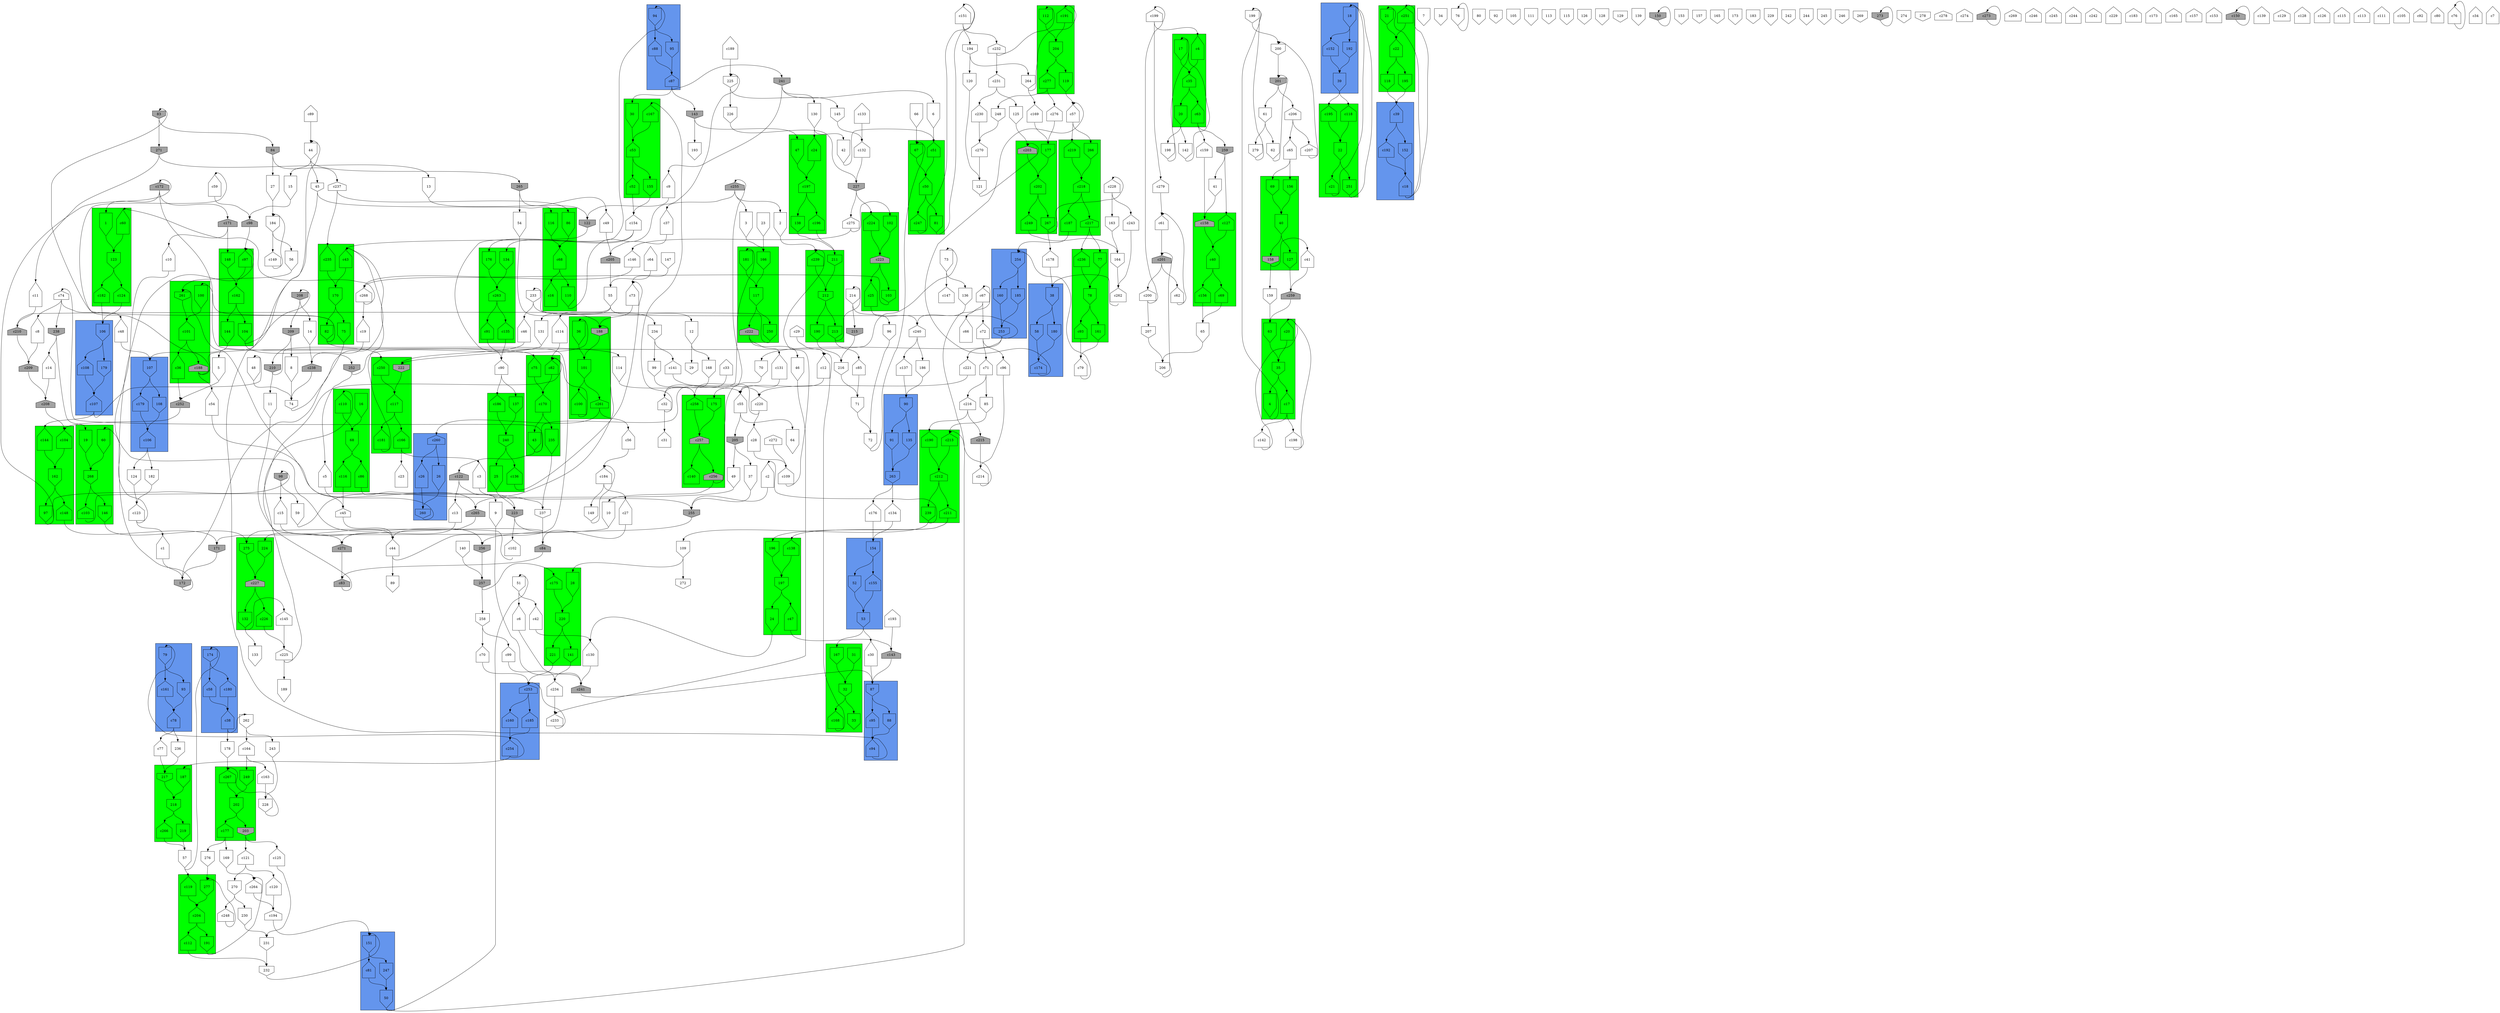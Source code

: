 digraph asm {
	size="200,200";
	node [];
	edge [headport=n,tailport=s];
	48 [height=1.50983,shape=invhouse];
	74 [height=0.548662,shape=invhouse];
	172 [height=0.5,shape=invhouse,style=filled,fillcolor=gray64];
	208 [height=0.5,shape=invhouse,style=filled,fillcolor=gray64];
	14 [height=1.53936,shape=invhouse];
	c238 [height=0.5,shape=house,style=filled,fillcolor=gray64];
	c19 [height=1.48834,shape=house];
	c268 [height=0.906491,shape=house];
	c240 [height=0.746305,shape=house];
	c137 [height=1.07898,shape=house];
	c134 [height=1.18608,shape=house];
	c30 [height=1.60297,shape=house];
	44 [height=1.07945,shape=invhouse];
	15 [height=1.56618,shape=invhouse];
	c98 [height=0.5,shape=house,style=filled,fillcolor=gray64];
	c59 [height=1.40801,shape=house];
	c54 [height=1.6201,shape=house];
	c265 [height=0.5,shape=house,style=filled,fillcolor=gray64];
	c44 [height=1.07945,shape=house];
	89 [height=1.06303,shape=invhouse];
	c154 [height=0.997804,shape=house];
	c90 [height=0.946676,shape=house];
	223 [height=0.5,shape=invhouse,style=filled,fillcolor=gray64];
	c102 [height=1.05843,shape=house];
	c145 [height=0.900902,shape=house];
	c225 [height=0.721593,shape=house];
	c45 [height=0.548662,shape=house];
	c5 [height=1.51497,shape=house];
	252 [height=0.5,shape=invhouse,style=filled,fillcolor=gray64];
	c122 [height=0.5,shape=house,style=filled,fillcolor=gray64];
	9 [height=1.61274,shape=invhouse];
	c241 [height=0.5,shape=house,style=filled,fillcolor=gray64];
	c6 [height=1.62288,shape=house];
	51 [height=0.95208,shape=invhouse];
	c42 [height=1.51992,shape=house];
	c130 [height=1.5913,shape=house];
	c143 [height=0.5,shape=house,style=filled,fillcolor=gray64];
	c193 [height=1.13548,shape=house];
	c2 [height=1.57283,shape=house];
	255 [height=0.5,shape=invhouse,style=filled,fillcolor=gray64];
	256 [height=0.5,shape=invhouse,style=filled,fillcolor=gray64];
	257 [height=0.5,shape=invhouse,style=filled,fillcolor=gray64];
	c234 [height=0.971208,shape=house];
	c233 [height=0.75701,shape=house];
	c77 [height=1.01413,shape=house];
	57 [height=1.13649,shape=invhouse];
	232 [height=0.623759,shape=invhouse];
	c67 [height=0.914357,shape=house];
	c66 [height=1.55286,shape=house];
	c72 [height=1.0305,shape=house];
	c71 [height=1.0032,shape=house];
	c216 [height=0.79961,shape=house];
	c215 [height=0.5,shape=house,style=filled,fillcolor=gray64];
	c214 [height=0.987266,shape=house];
	85 [height=1.01127,shape=invhouse];
	c96 [height=1.02394,shape=house];
	c194 [height=0.623759,shape=house];
	c120 [height=1.15406,shape=house];
	c121 [height=0.914357,shape=house];
	270 [height=0.928514,shape=invhouse];
	230 [height=1.1116,shape=invhouse];
	231 [height=0.841122,shape=invhouse];
	c125 [height=1.13967,shape=house];
	169 [height=1.14727,shape=invhouse];
	c264 [height=0.855102,shape=house];
	276 [height=0.968262,shape=invhouse];
	c248 [height=0.836044,shape=house];
	c164 [height=0.926284,shape=house];
	c163 [height=0.940971,shape=house];
	228 [height=0.863528,shape=invhouse];
	178 [height=1.06359,shape=invhouse];
	262 [height=0.897993,shape=invhouse];
	243 [height=1.01127,shape=invhouse];
	236 [height=1.01599,shape=invhouse];
	c70 [height=1.0619,shape=house];
	258 [height=0.819275,shape=invhouse];
	c99 [height=0.987266,shape=house];
	46 [height=1.519,shape=invhouse];
	c131 [height=1.6081,shape=house];
	c55 [height=1.24332,shape=house];
	64 [height=1.58362,shape=invhouse];
	205 [height=0.5,shape=invhouse,style=filled,fillcolor=gray64];
	37 [height=1.62934,shape=invhouse];
	49 [height=1.32313,shape=invhouse];
	c12 [height=1.48899,shape=house];
	c29 [height=0.734568,shape=house];
	114 [height=1.63562,shape=invhouse];
	83 [height=0.5,shape=invhouse,style=filled,fillcolor=gray64];
	84 [height=0.5,shape=invhouse,style=filled,fillcolor=gray64];
	27 [height=1.65432,shape=invhouse];
	184 [height=1.03129,shape=invhouse];
	56 [height=1.27412,shape=invhouse];
	c252 [height=0.5,shape=house,style=filled,fillcolor=gray64];
	c172 [height=0.5,shape=house,style=filled,fillcolor=gray64];
	c171 [height=0.5,shape=house,style=filled,fillcolor=gray64];
	c10 [height=1.63882,shape=house];
	98 [height=0.5,shape=invhouse,style=filled,fillcolor=gray64];
	c15 [height=1.56618,shape=house];
	59 [height=1.40801,shape=invhouse];
	54 [height=1.6201,shape=invhouse];
	265 [height=0.5,shape=invhouse,style=filled,fillcolor=gray64];
	c49 [height=1.32313,shape=house];
	c205 [height=0.5,shape=house,style=filled,fillcolor=gray64];
	55 [height=1.24332,shape=invhouse];
	12 [height=1.48899,shape=invhouse];
	29 [height=0.734568,shape=invhouse];
	168 [height=1.13396,shape=invhouse];
	c32 [height=0.813086,shape=house];
	c31 [height=1.03207,shape=house];
	c33 [height=1.02728,shape=house];
	c114 [height=1.63562,shape=house];
	131 [height=1.6081,shape=invhouse];
	c3 [height=1.6533,shape=house];
	c23 [height=1.54308,shape=house];
	210 [height=0.5,shape=invhouse,style=filled,fillcolor=gray64];
	11 [height=1.60204,shape=invhouse];
	c271 [height=0.5,shape=house,style=filled,fillcolor=gray64];
	c83 [height=0.5,shape=house,style=filled,fillcolor=gray64];
	c84 [height=0.5,shape=house,style=filled,fillcolor=gray64];
	c27 [height=1.65432,shape=house];
	c184 [height=1.03129,shape=house];
	149 [height=0.914357,shape=invhouse];
	c56 [height=1.27412,shape=house];
	237 [height=0.548662,shape=invhouse];
	c13 [height=1.3388,shape=house];
	209 [height=0.5,shape=invhouse,style=filled,fillcolor=gray64];
	8 [height=1.63656,shape=invhouse];
	c46 [height=1.519,shape=house];
	233 [height=0.75701,shape=invhouse];
	234 [height=0.971208,shape=invhouse];
	99 [height=0.987266,shape=invhouse];
	10 [height=1.63882,shape=invhouse];
	171 [height=0.5,shape=invhouse,style=filled,fillcolor=gray64];
	c255 [height=0.5,shape=house,style=filled,fillcolor=gray64];
	2 [height=1.57283,shape=invhouse];
	216 [height=0.79961,shape=invhouse];
	71 [height=1.0032,shape=invhouse];
	72 [height=1.0305,shape=invhouse];
	c151 [height=1.12099,shape=house];
	c232 [height=0.623759,shape=house];
	c57 [height=1.13649,shape=house];
	70 [height=1.0619,shape=invhouse];
	c221 [height=1.02309,shape=house];
	c220 [height=0.916854,shape=house];
	c28 [height=1.59682,shape=house];
	c109 [height=1.05724,shape=house];
	c272 [height=0.623759,shape=house];
	c141 [height=0.867511,shape=house];
	c79 [height=1.13895,shape=house];
	c178 [height=1.06359,shape=house];
	c228 [height=0.863528,shape=house];
	163 [height=0.940971,shape=invhouse];
	164 [height=0.926284,shape=invhouse];
	c262 [height=0.897993,shape=house];
	c243 [height=1.01127,shape=house];
	c169 [height=1.14727,shape=house];
	264 [height=0.855102,shape=invhouse];
	194 [height=0.623759,shape=invhouse];
	120 [height=1.15406,shape=invhouse];
	121 [height=0.914357,shape=invhouse];
	125 [height=1.13967,shape=invhouse];
	c231 [height=0.841122,shape=house];
	c230 [height=1.1116,shape=house];
	c270 [height=0.928514,shape=house];
	248 [height=0.836044,shape=invhouse];
	c276 [height=0.968262,shape=house];
	6 [height=1.62288,shape=invhouse];
	241 [height=0.5,shape=invhouse,style=filled,fillcolor=gray64];
	c9 [height=1.61274,shape=house];
	122 [height=0.5,shape=invhouse,style=filled,fillcolor=gray64];
	13 [height=1.3388,shape=invhouse];
	271 [height=0.5,shape=invhouse,style=filled,fillcolor=gray64];
	c11 [height=1.60204,shape=house];
	c210 [height=0.5,shape=house,style=filled,fillcolor=gray64];
	c209 [height=0.5,shape=house,style=filled,fillcolor=gray64];
	c208 [height=0.5,shape=house,style=filled,fillcolor=gray64];
	c14 [height=1.53936,shape=house];
	238 [height=0.5,shape=invhouse,style=filled,fillcolor=gray64];
	c123 [height=1.05171,shape=house];
	c1 [height=1.5039,shape=house];
	182 [height=1.01127,shape=invhouse];
	124 [height=1.01127,shape=invhouse];
	c48 [height=1.50983,shape=house];
	c74 [height=0.548662,shape=house];
	c8 [height=1.63656,shape=house];
	3 [height=1.6533,shape=invhouse];
	23 [height=1.54308,shape=invhouse];
	130 [height=1.5913,shape=invhouse];
	143 [height=0.5,shape=invhouse,style=filled,fillcolor=gray64];
	193 [height=1.13548,shape=invhouse];
	42 [height=1.51992,shape=invhouse];
	66 [height=1.55286,shape=invhouse];
	96 [height=1.02394,shape=invhouse];
	214 [height=0.987266,shape=invhouse];
	215 [height=0.5,shape=invhouse,style=filled,fillcolor=gray64];
	c85 [height=1.01127,shape=house];
	c37 [height=1.62934,shape=house];
	c64 [height=1.58362,shape=house];
	c73 [height=1.40773,shape=house];
	147 [height=1.03884,shape=invhouse];
	5 [height=1.51497,shape=invhouse];
	45 [height=0.548662,shape=invhouse];
	225 [height=0.721593,shape=invhouse];
	145 [height=0.900902,shape=invhouse];
	c132 [height=1.01413,shape=house];
	227 [height=0.5,shape=invhouse,style=filled,fillcolor=gray64];
	c275 [height=0.721593,shape=house];
	c146 [height=1.06901,shape=house];
	226 [height=1.04717,shape=invhouse];
	c133 [height=1.32137,shape=house];
	c189 [height=1.47463,shape=house];
	c237 [height=0.548662,shape=house];
	c149 [height=0.914357,shape=house];
	109 [height=1.05724,shape=invhouse];
	272 [height=0.623759,shape=invhouse];
	140 [height=1.07462,shape=invhouse];
	189 [height=1.47463,shape=invhouse];
	133 [height=1.32137,shape=invhouse];
	73 [height=1.40773,shape=invhouse];
	c147 [height=1.03884,shape=house];
	136 [height=1.10926,shape=invhouse];
	c89 [height=1.06303,shape=house];
	c176 [height=1.18608,shape=house];
	186 [height=1.07898,shape=invhouse];
subgraph cluster_R1_c60_123_c182_c124 {
	1 [height=1.5039,shape=invhouse];
	c60 [height=1.58145,shape=house];
	123 [height=1.05171,shape=invhouse];
	c182 [height=1.01127,shape=house];
	c124 [height=1.01127,shape=house];
	style=filled;
	fillcolor=green;
}
subgraph cluster_B106_c108_179_c107 {
	106 [height=1.11127,shape=invhouse];
	c108 [height=1.01127,shape=house];
	179 [height=1.01127,shape=invhouse];
	c107 [height=1.06415,shape=house];
	style=filled;
	fillcolor=cornflowerblue;
}
subgraph cluster_Rc43_c235_170_75_82 {
	c43 [height=1.17337,shape=house];
	c235 [height=1.62582,shape=house];
	170 [height=1.15467,shape=invhouse];
	75 [height=1.27339,shape=invhouse];
	82 [height=0.930697,shape=invhouse];
	style=filled;
	fillcolor=green;
}
subgraph cluster_Rc97_148_c162_104_144 {
	c97 [height=1.07313,shape=house];
	148 [height=1.00732,shape=invhouse];
	c162 [height=1.13943,shape=house];
	104 [height=1.18235,shape=invhouse];
	144 [height=1.45451,shape=invhouse];
	style=filled;
	fillcolor=green;
}
subgraph cluster_R102_c224_c223_c25_103 {
	102 [height=1.05843,shape=invhouse];
	c224 [height=1.0647,shape=house];
	c223 [height=0.5,shape=house,style=filled,fillcolor=gray64];
	c25 [height=1.5728,shape=house];
	103 [height=0.792235,shape=invhouse];
	style=filled;
	fillcolor=green;
}
subgraph cluster_B90_91_135_263 {
	90 [height=0.946676,shape=invhouse];
	91 [height=1.09576,shape=invhouse];
	135 [height=1.09616,shape=invhouse];
	263 [height=0.75701,shape=invhouse];
	style=filled;
	fillcolor=cornflowerblue;
}
subgraph cluster_B154_52_c155_53 {
	154 [height=0.997804,shape=invhouse];
	52 [height=1.07803,shape=invhouse];
	c155 [height=1.07803,shape=house];
	53 [height=0.962096,shape=invhouse];
	style=filled;
	fillcolor=cornflowerblue;
}
subgraph cluster_B87_c95_88_c94 {
	87 [height=0.775925,shape=invhouse];
	c95 [height=1.01127,shape=house];
	88 [height=1.01127,shape=invhouse];
	c94 [height=1.11827,shape=house];
	style=filled;
	fillcolor=cornflowerblue;
}
subgraph cluster_R100_261_c101_c36_c188 {
	100 [height=1.49316,shape=invhouse];
	261 [height=0.548662,shape=invhouse];
	c101 [height=1.23669,shape=house];
	c36 [height=1.55115,shape=house];
	c188 [height=0.5,shape=house,style=filled,fillcolor=gray64];
	style=filled;
	fillcolor=green;
}
subgraph cluster_B94_c88_95_c87 {
	94 [height=1.11827,shape=invhouse];
	c88 [height=1.01127,shape=house];
	95 [height=1.01127,shape=invhouse];
	c87 [height=0.775925,shape=house];
	style=filled;
	fillcolor=cornflowerblue;
}
subgraph cluster_R30_c167_c53_c52_155 {
	30 [height=1.60297,shape=invhouse];
	c167 [height=1.09337,shape=house];
	c53 [height=0.962096,shape=house];
	c52 [height=1.07803,shape=house];
	155 [height=1.07803,shape=invhouse];
	style=filled;
	fillcolor=green;
}
subgraph cluster_R134_176_c263_c91_c135 {
	134 [height=1.18608,shape=invhouse];
	176 [height=1.18608,shape=invhouse];
	c263 [height=0.75701,shape=house];
	c91 [height=1.09576,shape=house];
	c135 [height=1.09616,shape=house];
	style=filled;
	fillcolor=green;
}
subgraph cluster_R137_c186_240_25_c136 {
	137 [height=1.07898,shape=invhouse];
	c186 [height=1.07898,shape=house];
	240 [height=0.746305,shape=invhouse];
	25 [height=1.5728,shape=invhouse];
	c136 [height=1.10926,shape=house];
	style=filled;
	fillcolor=green;
}
subgraph cluster_R224_275_c227_132_c226 {
	224 [height=1.0647,shape=invhouse];
	275 [height=0.721593,shape=invhouse];
	c227 [height=0.5,shape=house,style=filled,fillcolor=gray64];
	132 [height=1.01413,shape=invhouse];
	c226 [height=1.04717,shape=house];
	style=filled;
	fillcolor=green;
}
subgraph cluster_R16_c110_68_c116_c86 {
	16 [height=1.58651,shape=invhouse];
	c110 [height=1.28742,shape=house];
	68 [height=1.36597,shape=invhouse];
	c116 [height=1.50794,shape=house];
	c86 [height=1.58721,shape=house];
	style=filled;
	fillcolor=green;
}
subgraph cluster_R36_188_101_c100_c261 {
	36 [height=1.55115,shape=invhouse];
	188 [height=0.5,shape=invhouse,style=filled,fillcolor=gray64];
	101 [height=1.23669,shape=invhouse];
	c100 [height=1.49316,shape=house];
	c261 [height=0.548662,shape=house];
	style=filled;
	fillcolor=green;
}
subgraph cluster_Rc75_c82_c170_43_235 {
	c75 [height=1.27339,shape=house];
	c82 [height=0.930697,shape=house];
	c170 [height=1.15467,shape=house];
	43 [height=1.17337,shape=invhouse];
	235 [height=1.62582,shape=invhouse];
	style=filled;
	fillcolor=green;
}
subgraph cluster_Rc138_196_197_24_c47 {
	c138 [height=1.0196,shape=house];
	196 [height=1.01781,shape=invhouse];
	197 [height=0.863528,shape=invhouse];
	24 [height=1.49819,shape=invhouse];
	c47 [height=1.62908,shape=house];
	style=filled;
	fillcolor=green;
}
subgraph cluster_Rc190_c213_c212_c211_239 {
	c190 [height=1.01127,shape=house];
	c213 [height=0.79961,shape=house];
	c212 [height=0.623759,shape=house];
	c211 [height=0.69074,shape=house];
	239 [height=0.900902,shape=invhouse];
	style=filled;
	fillcolor=green;
}
subgraph cluster_R28_c175_220_141_221 {
	28 [height=1.59682,shape=invhouse];
	c175 [height=0.863528,shape=house];
	220 [height=0.916854,shape=invhouse];
	141 [height=0.867511,shape=invhouse];
	221 [height=1.02309,shape=invhouse];
	style=filled;
	fillcolor=green;
}
subgraph cluster_Bc253_c160_c185_c254 {
	c253 [height=0.548662,shape=house];
	c160 [height=1.01871,shape=house];
	c185 [height=1.01871,shape=house];
	c254 [height=1.04849,shape=house];
	style=filled;
	fillcolor=cornflowerblue;
}
subgraph cluster_B79_c161_93_c78 {
	79 [height=1.13895,shape=invhouse];
	c161 [height=1.01127,shape=house];
	93 [height=1.01127,shape=invhouse];
	c78 [height=1.0424,shape=house];
	style=filled;
	fillcolor=cornflowerblue;
}
subgraph cluster_R187_217_218_c266_219 {
	187 [height=1.20147,shape=invhouse];
	217 [height=0.548662,shape=invhouse];
	218 [height=0.79961,shape=invhouse];
	c266 [height=1.02223,shape=house];
	219 [height=1.02223,shape=invhouse];
	style=filled;
	fillcolor=green;
}
subgraph cluster_Rc119_277_c204_c112_191 {
	c119 [height=1.26081,shape=house];
	277 [height=1.03207,shape=invhouse];
	c204 [height=1.03811,shape=house];
	c112 [height=1.01127,shape=house];
	191 [height=0.978216,shape=invhouse];
	style=filled;
	fillcolor=green;
}
subgraph cluster_B151_c81_247_50 {
	151 [height=1.12099,shape=invhouse];
	c81 [height=1.08624,shape=house];
	247 [height=1.08624,shape=invhouse];
	50 [height=1.18131,shape=invhouse];
	style=filled;
	fillcolor=cornflowerblue;
}
subgraph cluster_R249_c267_202_c177_203 {
	249 [height=1.01127,shape=invhouse];
	c267 [height=0.813086,shape=house];
	202 [height=1.05784,shape=invhouse];
	c177 [height=0.903733,shape=house];
	203 [height=0.5,shape=invhouse,style=filled,fillcolor=gray64];
	style=filled;
	fillcolor=green;
}
subgraph cluster_B174_c58_c180_c38 {
	174 [height=0.792235,shape=invhouse];
	c58 [height=1.04379,shape=house];
	c180 [height=1.04309,shape=house];
	c38 [height=1.1931,shape=house];
	style=filled;
	fillcolor=cornflowerblue;
}
subgraph cluster_R181_166_117_c222_250 {
	181 [height=1.31196,shape=invhouse];
	166 [height=1.15527,shape=invhouse];
	117 [height=1.18509,shape=invhouse];
	c222 [height=0.5,shape=house,style=filled,fillcolor=gray64];
	250 [height=1.05107,shape=invhouse];
	style=filled;
	fillcolor=green;
}
subgraph cluster_R31_167_32_c168_33 {
	31 [height=1.03207,shape=invhouse];
	167 [height=1.09337,shape=invhouse];
	32 [height=0.813086,shape=invhouse];
	c168 [height=1.13396,shape=house];
	33 [height=1.02728,shape=invhouse];
	style=filled;
	fillcolor=green;
}
subgraph cluster_Rc104_c144_162_97_c148 {
	c104 [height=1.18235,shape=house];
	c144 [height=1.45451,shape=house];
	162 [height=1.13943,shape=invhouse];
	97 [height=1.07313,shape=invhouse];
	c148 [height=1.00732,shape=house];
	style=filled;
	fillcolor=green;
}
subgraph cluster_R222_c250_c117_c181_c166 {
	222 [height=0.5,shape=invhouse,style=filled,fillcolor=gray64];
	c250 [height=1.05107,shape=house];
	c117 [height=1.18509,shape=house];
	c181 [height=1.31196,shape=house];
	c166 [height=1.15527,shape=house];
	style=filled;
	fillcolor=green;
}
subgraph cluster_Bc260_c26_26_260 {
	c260 [height=0.591173,shape=house];
	c26 [height=1.61873,shape=house];
	26 [height=1.61873,shape=invhouse];
	260 [height=0.591173,shape=invhouse];
	style=filled;
	fillcolor=cornflowerblue;
}
subgraph cluster_R175_c258_c257_c140_c256 {
	175 [height=0.863528,shape=invhouse];
	c258 [height=0.819275,shape=house];
	c257 [height=0.5,shape=house,style=filled,fillcolor=gray64];
	c140 [height=1.07462,shape=house];
	c256 [height=0.5,shape=house,style=filled,fillcolor=gray64];
	style=filled;
	fillcolor=green;
}
subgraph cluster_R211_c239_212_190_213 {
	211 [height=0.69074,shape=invhouse];
	c239 [height=0.900902,shape=house];
	212 [height=0.623759,shape=invhouse];
	190 [height=1.01127,shape=invhouse];
	213 [height=0.79961,shape=invhouse];
	style=filled;
	fillcolor=green;
}
subgraph cluster_R67_c51_c50_c247_81 {
	67 [height=0.914357,shape=invhouse];
	c51 [height=0.95208,shape=house];
	c50 [height=1.18131,shape=house];
	c247 [height=1.08624,shape=house];
	81 [height=1.08624,shape=invhouse];
	style=filled;
	fillcolor=green;
}
subgraph cluster_R112_c191_204_119_c277 {
	112 [height=1.01127,shape=invhouse];
	c191 [height=0.978216,shape=house];
	204 [height=1.03811,shape=invhouse];
	119 [height=1.26081,shape=invhouse];
	c277 [height=1.03207,shape=house];
	style=filled;
	fillcolor=green;
}
subgraph cluster_R266_c219_c218_c187_c217 {
	266 [height=1.02223,shape=invhouse];
	c219 [height=1.02223,shape=house];
	c218 [height=0.79961,shape=house];
	c187 [height=1.20147,shape=house];
	c217 [height=0.548662,shape=house];
	style=filled;
	fillcolor=green;
}
subgraph cluster_B254_160_185_253 {
	254 [height=1.04849,shape=invhouse];
	160 [height=1.01871,shape=invhouse];
	185 [height=1.01871,shape=invhouse];
	253 [height=0.548662,shape=invhouse];
	style=filled;
	fillcolor=cornflowerblue;
}
subgraph cluster_R77_c236_78_c93_161 {
	77 [height=1.01413,shape=invhouse];
	c236 [height=1.01599,shape=house];
	78 [height=1.0424,shape=invhouse];
	c93 [height=1.01127,shape=house];
	161 [height=1.01127,shape=invhouse];
	style=filled;
	fillcolor=green;
}
subgraph cluster_B38_58_180_c174 {
	38 [height=1.1931,shape=invhouse];
	58 [height=1.04379,shape=invhouse];
	180 [height=1.04309,shape=invhouse];
	c174 [height=0.792235,shape=house];
	style=filled;
	fillcolor=cornflowerblue;
}
subgraph cluster_R177_c203_c202_c249_267 {
	177 [height=0.903733,shape=invhouse];
	c203 [height=0.5,shape=house,style=filled,fillcolor=gray64];
	c202 [height=1.05784,shape=house];
	c249 [height=1.01127,shape=house];
	267 [height=0.813086,shape=invhouse];
	style=filled;
	fillcolor=green;
}
subgraph cluster_R19_60_268_c103_146 {
	19 [height=1.48834,shape=invhouse];
	60 [height=1.58145,shape=invhouse];
	268 [height=0.906491,shape=invhouse];
	c103 [height=0.792235,shape=house];
	146 [height=1.06901,shape=invhouse];
	style=filled;
	fillcolor=green;
}
subgraph cluster_B107_c179_108_c106 {
	107 [height=1.06415,shape=invhouse];
	c179 [height=1.01127,shape=house];
	108 [height=1.01127,shape=invhouse];
	c106 [height=1.11127,shape=house];
	style=filled;
	fillcolor=cornflowerblue;
}
subgraph cluster_Rc24_47_c197_138_c196 {
	c24 [height=1.49819,shape=house];
	47 [height=1.62908,shape=invhouse];
	c197 [height=0.863528,shape=house];
	138 [height=1.0196,shape=invhouse];
	c196 [height=1.01781,shape=house];
	style=filled;
	fillcolor=green;
}
subgraph cluster_R116_86_c68_c16_110 {
	116 [height=1.50794,shape=invhouse];
	86 [height=1.58721,shape=invhouse];
	c68 [height=1.36597,shape=house];
	c16 [height=1.58651,shape=house];
	110 [height=1.28742,shape=invhouse];
	style=filled;
	fillcolor=green;
}
	142 [height=1.01127,shape=invhouse];
	198 [height=1.01127,shape=invhouse];
	c159 [height=1.00931,shape=house];
	65 [height=1.2771,shape=invhouse];
	206 [height=0.792235,shape=invhouse];
	c201 [height=0.5,shape=house,style=filled,fillcolor=gray64];
	c62 [height=1.01127,shape=house];
	c61 [height=0.940971,shape=house];
	c279 [height=0.878655,shape=house];
	c199 [height=0.825145,shape=house];
	c200 [height=0.707107,shape=house];
	207 [height=0.746305,shape=invhouse];
	259 [height=0.5,shape=invhouse,style=filled,fillcolor=gray64];
	41 [height=1.12477,shape=invhouse];
subgraph cluster_Rc4_17_c35_20_c63 {
	c4 [height=1.54023,shape=house];
	17 [height=1.34269,shape=invhouse];
	c35 [height=0.84598,shape=house];
	20 [height=1.24218,shape=invhouse];
	c63 [height=1.27383,shape=house];
	style=filled;
	fillcolor=green;
}
subgraph cluster_Rc127_c158_c40_c156_c69 {
	c127 [height=1.00832,shape=house];
	c158 [height=0.5,shape=house,style=filled,fillcolor=gray64];
	c40 [height=1.29043,shape=house];
	c156 [height=1.01127,shape=house];
	c69 [height=1.01127,shape=house];
	style=filled;
	fillcolor=green;
}
	199 [height=0.825145,shape=invhouse];
	200 [height=0.707107,shape=invhouse];
	201 [height=0.5,shape=invhouse,style=filled,fillcolor=gray64];
	61 [height=0.940971,shape=invhouse];
	62 [height=1.01127,shape=invhouse];
	279 [height=0.878655,shape=invhouse];
	c206 [height=0.792235,shape=house];
	c65 [height=1.2771,shape=house];
	c259 [height=0.5,shape=house,style=filled,fillcolor=gray64];
	159 [height=1.00931,shape=invhouse];
	c41 [height=1.12477,shape=house];
	c207 [height=0.746305,shape=house];
	c198 [height=1.01127,shape=house];
	c142 [height=1.01127,shape=house];
subgraph cluster_Rc20_63_35_4_c17 {
	c20 [height=1.24218,shape=house];
	63 [height=1.27383,shape=invhouse];
	35 [height=0.84598,shape=invhouse];
	4 [height=1.54023,shape=invhouse];
	c17 [height=1.34269,shape=house];
	style=filled;
	fillcolor=green;
}
subgraph cluster_R156_69_40_127_158 {
	156 [height=1.01127,shape=invhouse];
	69 [height=1.01127,shape=invhouse];
	40 [height=1.29043,shape=invhouse];
	127 [height=1.00832,shape=invhouse];
	158 [height=0.5,shape=invhouse,style=filled,fillcolor=gray64];
	style=filled;
	fillcolor=green;
}
subgraph cluster_B18_c152_192_39 {
	18 [height=1.33893,shape=invhouse];
	c152 [height=1.01127,shape=house];
	192 [height=1.01127,shape=invhouse];
	39 [height=1.19849,shape=invhouse];
	style=filled;
	fillcolor=cornflowerblue;
}
subgraph cluster_Rc118_c195_22_c21_251 {
	c118 [height=1.01127,shape=house];
	c195 [height=1.01127,shape=house];
	22 [height=1.15324,shape=invhouse];
	c21 [height=1.01127,shape=house];
	251 [height=1.01127,shape=invhouse];
	style=filled;
	fillcolor=green;
}
subgraph cluster_R21_c251_c22_118_195 {
	21 [height=1.01127,shape=invhouse];
	c251 [height=1.01127,shape=house];
	c22 [height=1.15324,shape=house];
	118 [height=1.01127,shape=invhouse];
	195 [height=1.01127,shape=invhouse];
	style=filled;
	fillcolor=green;
}
subgraph cluster_Bc39_c192_152_c18 {
	c39 [height=1.19849,shape=house];
	c192 [height=1.01127,shape=house];
	152 [height=1.01127,shape=invhouse];
	c18 [height=1.33893,shape=house];
	style=filled;
	fillcolor=cornflowerblue;
}
	7 [height=1.13292,shape=invhouse];
	34 [height=1.10367,shape=invhouse];
	76 [height=1.11093,shape=invhouse];
	80 [height=1.01127,shape=invhouse];
	92 [height=0.855102,shape=invhouse];
	105 [height=1.01506,shape=invhouse];
	111 [height=1.10892,shape=invhouse];
	113 [height=0.942908,shape=invhouse];
	115 [height=1.02136,shape=invhouse];
	126 [height=0.984764,shape=invhouse];
	128 [height=1.07561,shape=invhouse];
	129 [height=0.734568,shape=invhouse];
	139 [height=1.1142,shape=invhouse];
	150 [height=0.5,shape=invhouse,style=filled,fillcolor=gray64];
	153 [height=0.980887,shape=invhouse];
	157 [height=0.863528,shape=invhouse];
	165 [height=0.895003,shape=invhouse];
	173 [height=1.0305,shape=invhouse];
	183 [height=0.909179,shape=invhouse];
	229 [height=1.11258,shape=invhouse];
	242 [height=0.921675,shape=invhouse];
	244 [height=1.06525,shape=invhouse];
	245 [height=1.01127,shape=invhouse];
	246 [height=0.909179,shape=invhouse];
	269 [height=0.734568,shape=invhouse];
	273 [height=0.5,shape=invhouse,style=filled,fillcolor=gray64];
	274 [height=0.813086,shape=invhouse];
	278 [height=0.591173,shape=invhouse];
	c278 [height=0.591173,shape=house];
	c274 [height=0.813086,shape=house];
	c273 [height=0.5,shape=house,style=filled,fillcolor=gray64];
	c269 [height=0.734568,shape=house];
	c246 [height=0.909179,shape=house];
	c245 [height=1.01127,shape=house];
	c244 [height=1.06525,shape=house];
	c242 [height=0.921675,shape=house];
	c229 [height=1.11258,shape=house];
	c183 [height=0.909179,shape=house];
	c173 [height=1.0305,shape=house];
	c165 [height=0.895003,shape=house];
	c157 [height=0.863528,shape=house];
	c153 [height=0.980887,shape=house];
	c150 [height=0.5,shape=house,style=filled,fillcolor=gray64];
	c139 [height=1.1142,shape=house];
	c129 [height=0.734568,shape=house];
	c128 [height=1.07561,shape=house];
	c126 [height=0.984764,shape=house];
	c115 [height=1.02136,shape=house];
	c113 [height=0.942908,shape=house];
	c111 [height=1.10892,shape=house];
	c105 [height=1.01506,shape=house];
	c92 [height=0.855102,shape=house];
	c80 [height=1.01127,shape=house];
	c76 [height=1.11093,shape=house];
	c34 [height=1.10367,shape=house];
	c7 [height=1.13292,shape=house];
	1 -> 123
	123 -> c182
	123 -> c124
	c182 -> 106
	106 -> c108
	106 -> 179
	c108 -> c107
	c107 -> 48
	c107 -> c144
	48 -> 74
	74 -> c43
	c43 -> 170
	170 -> 75
	170 -> 82
	75 -> 172
	172 -> c97
	c97 -> c162
	c162 -> 104
	c162 -> 144
	104 -> 208
	104 -> 252
	208 -> 14
	208 -> 209
	14 -> c238
	c238 -> 74
	c19 -> c238
	c268 -> c19
	c268 -> c60
	c60 -> 123
	103 -> c268
	c223 -> c25
	c223 -> 103
	c25 -> c240
	c240 -> c137
	c240 -> 186
	c137 -> 90
	90 -> 91
	90 -> 135
	91 -> 263
	263 -> c134
	263 -> c176
	c134 -> 154
	154 -> 52
	154 -> c155
	52 -> 53
	53 -> c30
	53 -> 167
	c30 -> 87
	87 -> c95
	87 -> 88
	c95 -> c94
	c94 -> 44
	44 -> 15
	44 -> 45
	44 -> 265
	15 -> c98
	c98 -> c97
	c59 -> c98
	c188 -> c54
	c188 -> c59
	c188 -> 73
	c54 -> c265
	c265 -> c44
	c44 -> 89
	c44 -> 94
	94 -> c88
	94 -> 95
	c88 -> c87
	c87 -> 30
	c87 -> 143
	c87 -> 241
	30 -> c53
	c53 -> c52
	c53 -> 155
	c52 -> c154
	c154 -> 134
	c154 -> 176
	134 -> c263
	c263 -> c91
	c263 -> c135
	c91 -> c90
	c90 -> c186
	c90 -> 137
	c186 -> 240
	240 -> 25
	240 -> c136
	25 -> 223
	223 -> c102
	223 -> 224
	c102 -> 275
	275 -> c227
	c227 -> 132
	c227 -> c226
	132 -> c145
	132 -> 133
	c145 -> c225
	c225 -> c110
	c225 -> 189
	c110 -> 68
	68 -> c116
	68 -> c86
	c116 -> c45
	c45 -> c44
	c5 -> c45
	252 -> c5
	252 -> 36
	36 -> 101
	101 -> c100
	101 -> c261
	c100 -> c82
	c82 -> c170
	c170 -> 43
	c170 -> 235
	43 -> c122
	43 -> c74
	43 -> 181
	c122 -> 9
	c122 -> c13
	9 -> c241
	c241 -> 87
	c6 -> c241
	51 -> c6
	51 -> c42
	c42 -> c130
	c130 -> c241
	24 -> c130
	197 -> 24
	197 -> c47
	c47 -> c143
	c143 -> 87
	c193 -> c143
	c138 -> 197
	c211 -> c138
	c211 -> 196
	196 -> 197
	c212 -> c211
	c212 -> 239
	239 -> c2
	239 -> 109
	c2 -> 255
	255 -> 256
	256 -> 257
	257 -> c175
	257 -> 258
	c175 -> 220
	220 -> 141
	220 -> 221
	141 -> c234
	c234 -> c233
	c233 -> c253
	c253 -> c160
	c253 -> c185
	c160 -> c254
	c254 -> 79
	c254 -> 187
	79 -> c161
	79 -> 93
	c161 -> c78
	c78 -> c77
	c78 -> 236
	c77 -> 217
	217 -> 218
	218 -> c266
	218 -> 219
	c266 -> 57
	57 -> c119
	57 -> 174
	c119 -> c204
	c204 -> c112
	c204 -> 191
	c112 -> 232
	232 -> 151
	151 -> c81
	151 -> 247
	c81 -> 50
	50 -> c67
	50 -> 51
	c67 -> c66
	c67 -> c72
	c72 -> c71
	c72 -> c96
	c71 -> c216
	c71 -> 85
	c216 -> c190
	c216 -> c215
	c190 -> c212
	c215 -> c214
	c214 -> c213
	c213 -> c212
	85 -> c213
	c96 -> c214
	247 -> 50
	c194 -> 151
	c120 -> c194
	c121 -> c120
	c121 -> 270
	270 -> 230
	270 -> c248
	230 -> 231
	231 -> 232
	c125 -> 231
	203 -> c121
	203 -> c125
	202 -> c177
	202 -> 203
	c177 -> 169
	c177 -> 276
	169 -> c264
	c264 -> c194
	191 -> c264
	276 -> 277
	277 -> c204
	c248 -> 277
	249 -> 202
	c164 -> c163
	c164 -> 249
	c163 -> 228
	228 -> c267
	c267 -> 202
	178 -> c267
	c38 -> 178
	c38 -> 262
	262 -> c164
	262 -> 243
	243 -> 228
	c58 -> c38
	174 -> c58
	174 -> c180
	c180 -> c38
	219 -> 57
	187 -> 218
	236 -> 217
	93 -> c78
	c185 -> c254
	c70 -> c253
	258 -> c70
	258 -> c99
	c99 -> c234
	221 -> c253
	46 -> c233
	c222 -> 46
	c222 -> c131
	c131 -> c55
	c55 -> 64
	c55 -> 205
	205 -> 37
	205 -> 49
	37 -> 255
	49 -> c265
	c12 -> c55
	c29 -> c12
	c168 -> c12
	32 -> c168
	32 -> 33
	31 -> 32
	167 -> 32
	114 -> c55
	82 -> 83
	82 -> 100
	82 -> 114
	83 -> 84
	83 -> 271
	84 -> 27
	84 -> c237
	27 -> 184
	184 -> 56
	184 -> c149
	56 -> 261
	261 -> c101
	c101 -> c36
	c101 -> c188
	c36 -> c252
	c252 -> c104
	c104 -> 162
	162 -> 97
	162 -> c148
	97 -> c172
	97 -> 98
	c172 -> 1
	c172 -> c75
	c172 -> c171
	c75 -> c170
	c171 -> c10
	c171 -> 148
	c10 -> 256
	148 -> c162
	98 -> c15
	98 -> 59
	c15 -> c44
	59 -> 188
	188 -> 101
	54 -> 188
	265 -> c49
	265 -> 54
	c49 -> c205
	c205 -> 55
	55 -> 12
	55 -> c114
	55 -> 131
	12 -> 29
	12 -> 168
	168 -> c32
	c32 -> c31
	c32 -> c167
	c167 -> c53
	c33 -> c32
	c114 -> c82
	131 -> 222
	222 -> c117
	c117 -> c181
	c117 -> c166
	c181 -> c43
	c166 -> c3
	c166 -> c23
	c3 -> 255
	c250 -> c117
	210 -> 11
	210 -> c250
	11 -> c271
	c271 -> c83
	c83 -> c82
	c84 -> c83
	c27 -> c84
	c184 -> c27
	c184 -> 149
	149 -> c184
	c56 -> c184
	c261 -> c56
	c261 -> c260
	c260 -> c26
	c260 -> 26
	c26 -> 260
	260 -> 261
	26 -> 260
	237 -> c84
	c86 -> 237
	235 -> 237
	c13 -> c271
	209 -> 8
	209 -> 210
	8 -> 74
	c46 -> 222
	233 -> c46
	233 -> 234
	234 -> 99
	234 -> c141
	99 -> c258
	c258 -> c257
	c257 -> c140
	c257 -> c256
	c256 -> 10
	c256 -> c255
	10 -> 171
	171 -> 172
	c148 -> 171
	c255 -> 2
	c255 -> 3
	c255 -> c37
	2 -> c239
	c239 -> 212
	212 -> 190
	212 -> 213
	190 -> 216
	216 -> 71
	71 -> 72
	72 -> 67
	67 -> c50
	c50 -> c247
	c50 -> 81
	c247 -> c151
	c151 -> c232
	c151 -> 194
	c232 -> 112
	c232 -> c231
	112 -> 204
	204 -> 119
	204 -> c277
	119 -> c57
	c57 -> c219
	c57 -> 266
	c219 -> c218
	c218 -> c187
	c218 -> c217
	c187 -> 254
	254 -> 160
	254 -> 185
	160 -> 253
	253 -> 70
	253 -> c221
	253 -> 233
	70 -> c258
	c221 -> c220
	c220 -> c28
	c220 -> 175
	c28 -> c109
	c109 -> c239
	c272 -> c109
	175 -> c257
	c141 -> c220
	185 -> 253
	c79 -> 254
	161 -> c79
	78 -> c93
	78 -> 161
	c93 -> c79
	77 -> 78
	c217 -> 77
	c217 -> c236
	c236 -> 78
	266 -> c218
	c174 -> c57
	58 -> c174
	38 -> 58
	38 -> 180
	180 -> c174
	c178 -> 38
	267 -> c178
	267 -> c228
	c228 -> 163
	c228 -> c243
	163 -> 164
	164 -> c262
	c262 -> 38
	c243 -> c262
	c249 -> 164
	c202 -> c249
	c202 -> 267
	177 -> c202
	c169 -> 177
	264 -> c169
	264 -> c191
	c191 -> 204
	194 -> 120
	194 -> 264
	120 -> 121
	121 -> c203
	c203 -> c202
	125 -> c203
	c231 -> 125
	c231 -> c230
	c230 -> c270
	c270 -> 121
	248 -> c270
	c277 -> 248
	c277 -> c276
	c276 -> 177
	81 -> c151
	c51 -> c50
	6 -> c51
	241 -> 6
	241 -> c9
	241 -> 130
	c9 -> 122
	122 -> c43
	13 -> 122
	271 -> c11
	271 -> 13
	c11 -> c210
	c210 -> c209
	c209 -> c208
	c208 -> c104
	c14 -> c208
	238 -> c14
	238 -> 19
	19 -> 268
	268 -> c103
	268 -> 146
	c103 -> 223
	146 -> 275
	60 -> 268
	c123 -> c1
	c123 -> 60
	c1 -> 172
	182 -> c123
	c106 -> 124
	c106 -> 182
	124 -> c123
	108 -> c106
	107 -> c179
	107 -> 108
	c179 -> c106
	c48 -> 107
	c74 -> c8
	c74 -> c48
	c74 -> 238
	c8 -> c209
	144 -> 107
	250 -> c210
	117 -> c222
	117 -> 250
	181 -> 117
	166 -> 117
	3 -> 166
	23 -> 166
	130 -> c24
	130 -> 42
	c24 -> c197
	c197 -> 138
	c197 -> c196
	138 -> 211
	211 -> 212
	c196 -> 211
	47 -> c197
	143 -> 47
	143 -> 193
	42 -> c51
	66 -> 67
	96 -> 72
	214 -> 96
	214 -> 215
	215 -> 216
	213 -> c85
	213 -> 214
	c85 -> 71
	c37 -> c205
	c64 -> 55
	c73 -> 188
	147 -> c73
	c136 -> c73
	c144 -> 162
	5 -> c252
	45 -> 5
	45 -> 116
	116 -> c68
	c68 -> c16
	c68 -> 110
	110 -> 225
	225 -> 145
	225 -> 226
	145 -> c132
	c132 -> 227
	227 -> c224
	227 -> c275
	c224 -> c223
	c275 -> 102
	c275 -> c146
	102 -> c223
	c146 -> c268
	226 -> 227
	c133 -> c132
	c189 -> 225
	86 -> c68
	c237 -> 86
	c237 -> c235
	c235 -> 170
	100 -> c101
	c149 -> 184
	28 -> 220
	109 -> 28
	109 -> 272
	140 -> 257
	16 -> 68
	c226 -> c225
	224 -> c227
	137 -> 240
	c135 -> c90
	176 -> c263
	155 -> c154
	95 -> c87
	73 -> c147
	73 -> 136
	136 -> c240
	c89 -> 44
	88 -> c94
	c155 -> 53
	c176 -> 154
	135 -> 263
	186 -> 90
	179 -> c107
	c124 -> 106
	c4 -> c35
	c35 -> 20
	c35 -> c63
	20 -> 142
	20 -> 198
	142 -> 17
	17 -> c35
	198 -> 17
	c63 -> c159
	c63 -> 259
	c159 -> c158
	c158 -> c40
	c40 -> c156
	c40 -> c69
	c156 -> 65
	65 -> 206
	206 -> c201
	c201 -> c62
	c201 -> c200
	c62 -> c61
	c61 -> c201
	c279 -> c61
	c199 -> c4
	c199 -> c279
	c200 -> c199
	c200 -> 207
	207 -> 206
	c69 -> 65
	c127 -> c40
	259 -> 41
	259 -> c127
	41 -> c158
	c20 -> 35
	35 -> 4
	35 -> c17
	4 -> 199
	199 -> 200
	200 -> 201
	201 -> 61
	201 -> c206
	61 -> 62
	61 -> 279
	62 -> 201
	279 -> 199
	c206 -> c65
	c206 -> c207
	c65 -> 69
	c65 -> 156
	69 -> 40
	40 -> 127
	40 -> 158
	127 -> c259
	c259 -> 63
	63 -> 35
	159 -> 63
	158 -> c41
	158 -> 159
	c41 -> c259
	156 -> 40
	c207 -> 200
	c17 -> c198
	c17 -> c142
	c198 -> c20
	c142 -> c20
	18 -> c152
	18 -> 192
	c152 -> 39
	39 -> c195
	39 -> c118
	c195 -> 22
	22 -> c21
	22 -> 251
	c21 -> 18
	251 -> 18
	c118 -> 22
	192 -> 39
	21 -> c22
	c22 -> 118
	c22 -> 195
	118 -> c39
	c39 -> c192
	c39 -> 152
	c192 -> c18
	c18 -> c251
	c18 -> 21
	c251 -> c22
	152 -> c18
	195 -> c39
	76 -> 76
	150 -> 150
	273 -> 273
	c273 -> c273
	c150 -> c150
	c76 -> c76
}